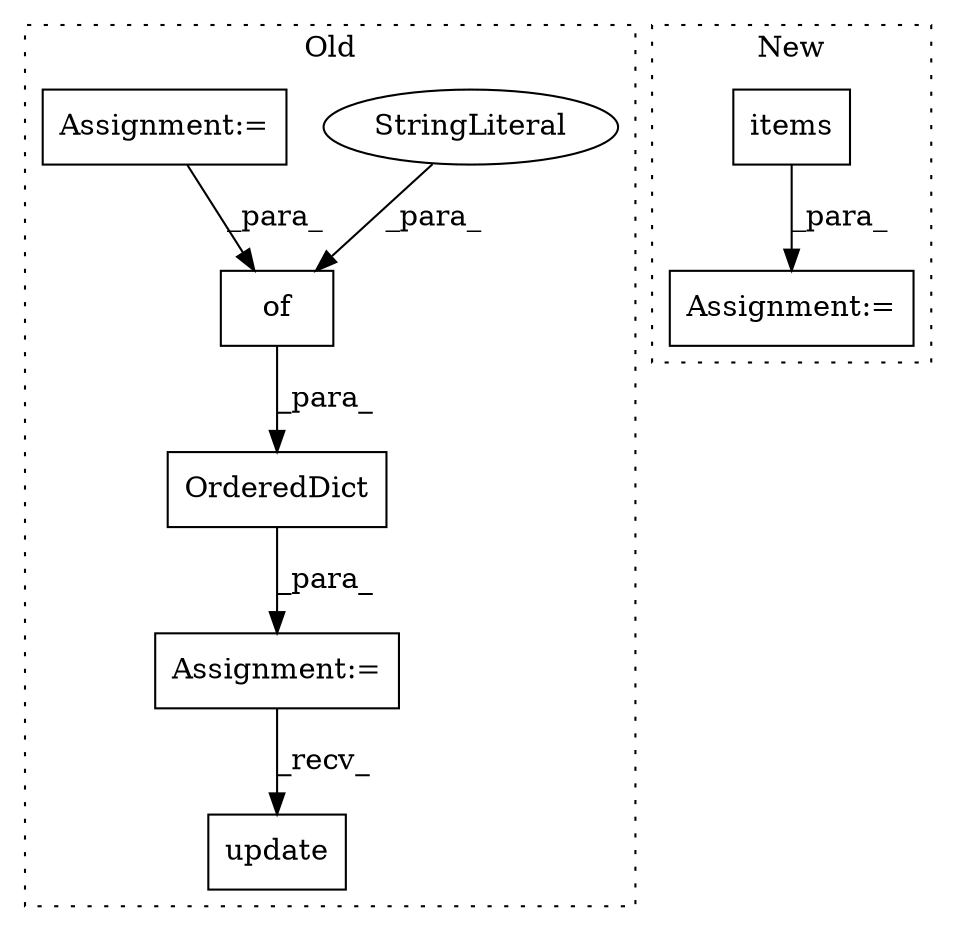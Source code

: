 digraph G {
subgraph cluster0 {
1 [label="OrderedDict" a="32" s="10139,10299" l="12,1" shape="box"];
4 [label="Assignment:=" a="7" s="10138" l="1" shape="box"];
5 [label="of" a="32" s="10155,10298" l="3,1" shape="box"];
6 [label="update" a="32" s="10394" l="8" shape="box"];
7 [label="StringLiteral" a="45" s="10158" l="7" shape="ellipse"];
8 [label="Assignment:=" a="7" s="9693" l="5" shape="box"];
label = "Old";
style="dotted";
}
subgraph cluster1 {
2 [label="items" a="32" s="10219" l="7" shape="box"];
3 [label="Assignment:=" a="7" s="10156" l="79" shape="box"];
label = "New";
style="dotted";
}
1 -> 4 [label="_para_"];
2 -> 3 [label="_para_"];
4 -> 6 [label="_recv_"];
5 -> 1 [label="_para_"];
7 -> 5 [label="_para_"];
8 -> 5 [label="_para_"];
}